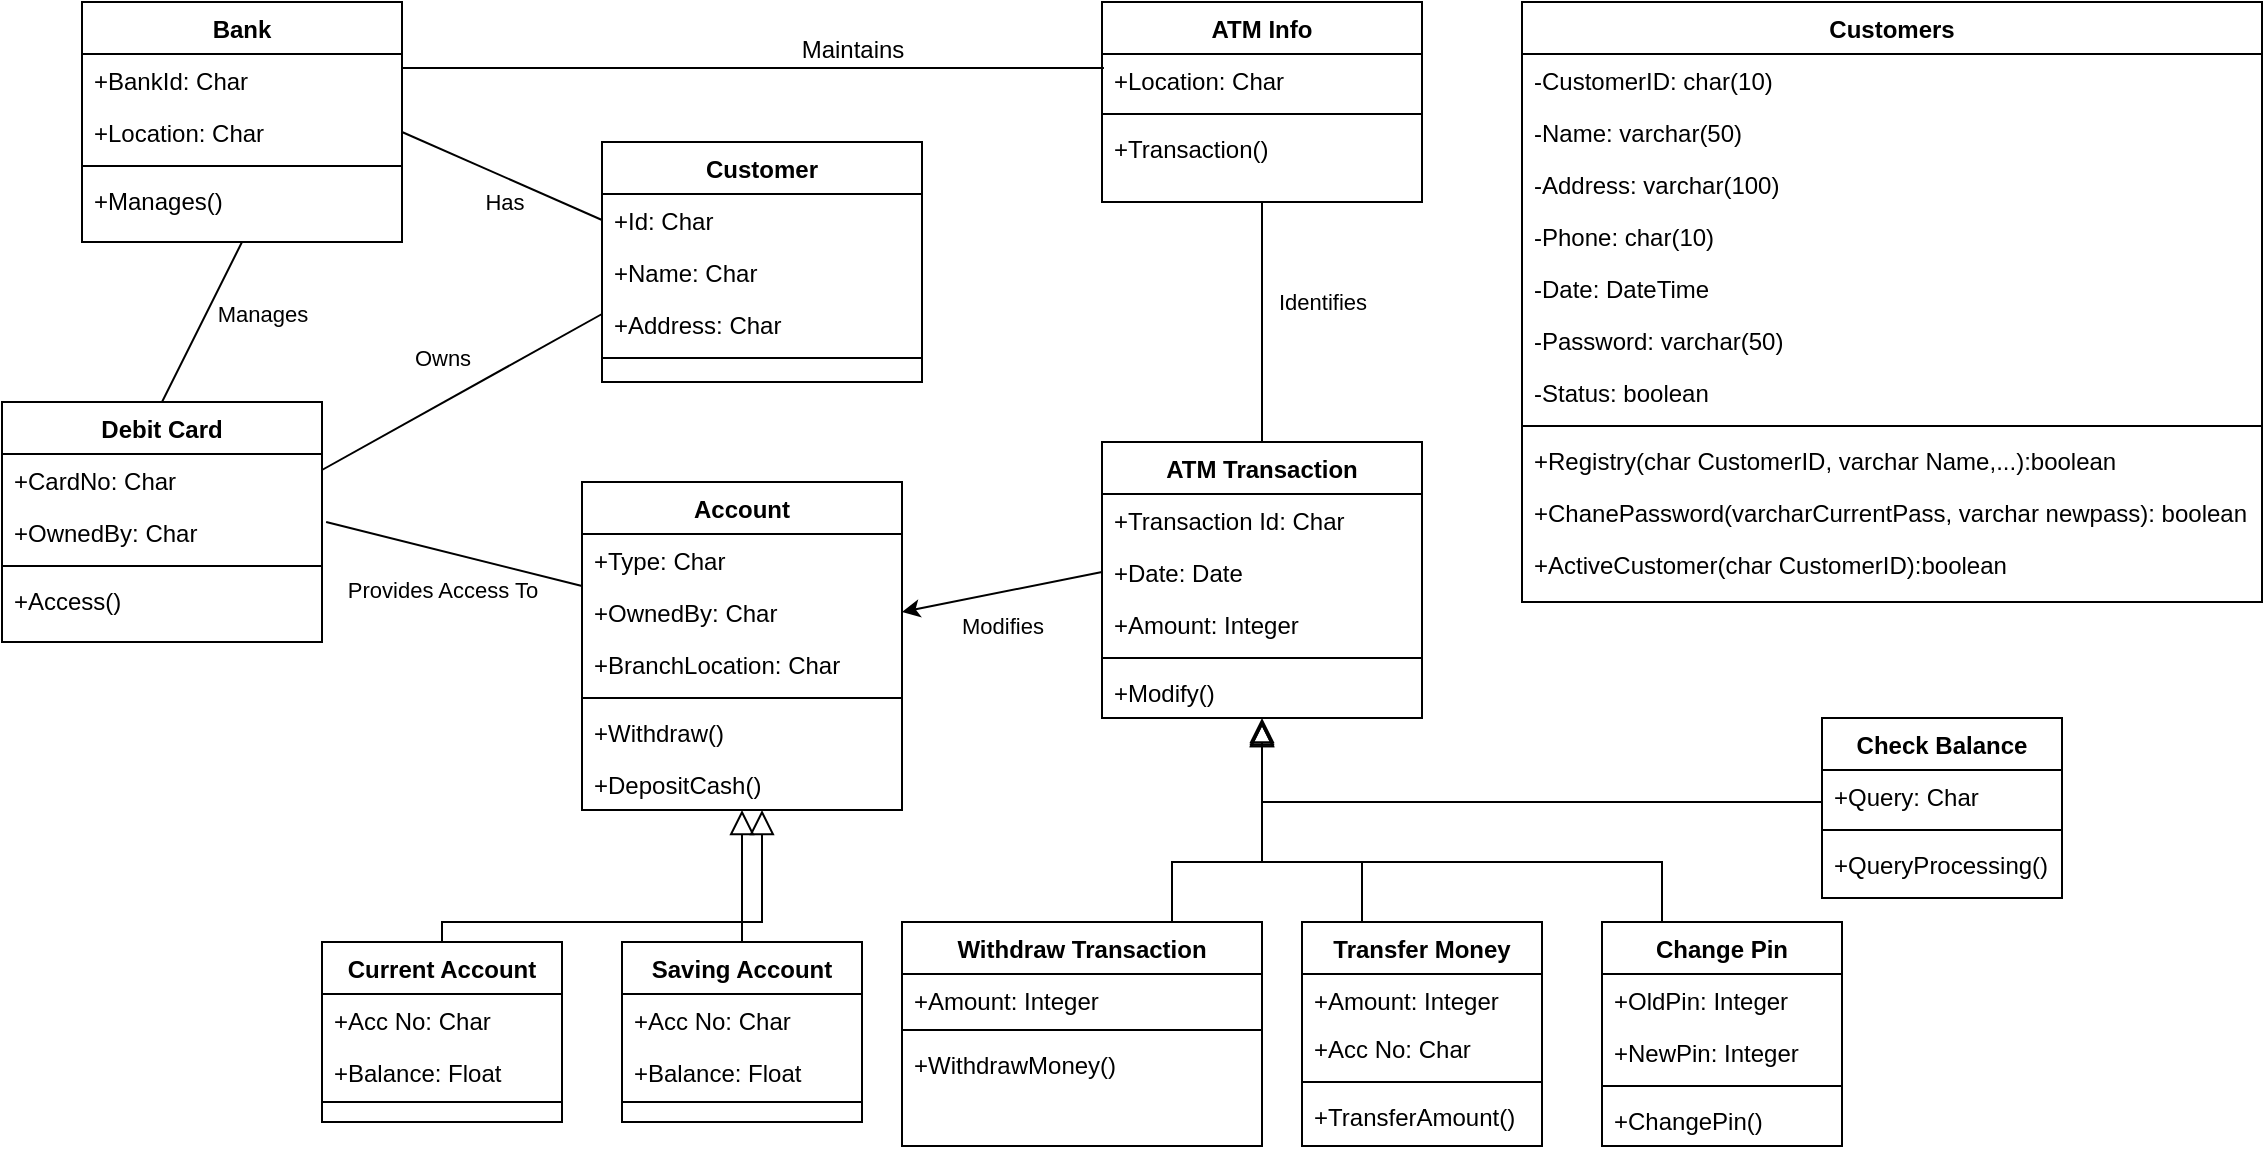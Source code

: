 <mxfile version="14.6.12" type="google"><diagram id="C5RBs43oDa-KdzZeNtuy" name="Page-1"><mxGraphModel dx="1808" dy="1562" grid="1" gridSize="10" guides="1" tooltips="1" connect="1" arrows="1" fold="1" page="1" pageScale="1" pageWidth="827" pageHeight="1169" math="0" shadow="0"><root><mxCell id="WIyWlLk6GJQsqaUBKTNV-0"/><mxCell id="WIyWlLk6GJQsqaUBKTNV-1" parent="WIyWlLk6GJQsqaUBKTNV-0"/><mxCell id="zkfFHV4jXpPFQw0GAbJ--0" value="Bank" style="swimlane;fontStyle=1;align=center;verticalAlign=top;childLayout=stackLayout;horizontal=1;startSize=26;horizontalStack=0;resizeParent=1;resizeLast=0;collapsible=1;marginBottom=0;rounded=0;shadow=0;strokeWidth=1;" parent="WIyWlLk6GJQsqaUBKTNV-1" vertex="1"><mxGeometry x="-190" y="-30" width="160" height="120" as="geometry"><mxRectangle x="230" y="140" width="160" height="26" as="alternateBounds"/></mxGeometry></mxCell><mxCell id="zkfFHV4jXpPFQw0GAbJ--1" value="+BankId: Char " style="text;align=left;verticalAlign=top;spacingLeft=4;spacingRight=4;overflow=hidden;rotatable=0;points=[[0,0.5],[1,0.5]];portConstraint=eastwest;" parent="zkfFHV4jXpPFQw0GAbJ--0" vertex="1"><mxGeometry y="26" width="160" height="26" as="geometry"/></mxCell><mxCell id="zkfFHV4jXpPFQw0GAbJ--2" value="+Location: Char" style="text;align=left;verticalAlign=top;spacingLeft=4;spacingRight=4;overflow=hidden;rotatable=0;points=[[0,0.5],[1,0.5]];portConstraint=eastwest;rounded=0;shadow=0;html=0;" parent="zkfFHV4jXpPFQw0GAbJ--0" vertex="1"><mxGeometry y="52" width="160" height="26" as="geometry"/></mxCell><mxCell id="zkfFHV4jXpPFQw0GAbJ--4" value="" style="line;html=1;strokeWidth=1;align=left;verticalAlign=middle;spacingTop=-1;spacingLeft=3;spacingRight=3;rotatable=0;labelPosition=right;points=[];portConstraint=eastwest;" parent="zkfFHV4jXpPFQw0GAbJ--0" vertex="1"><mxGeometry y="78" width="160" height="8" as="geometry"/></mxCell><mxCell id="zkfFHV4jXpPFQw0GAbJ--5" value="+Manages()" style="text;align=left;verticalAlign=top;spacingLeft=4;spacingRight=4;overflow=hidden;rotatable=0;points=[[0,0.5],[1,0.5]];portConstraint=eastwest;" parent="zkfFHV4jXpPFQw0GAbJ--0" vertex="1"><mxGeometry y="86" width="160" height="26" as="geometry"/></mxCell><mxCell id="zkfFHV4jXpPFQw0GAbJ--13" value="Check Balance" style="swimlane;fontStyle=1;align=center;verticalAlign=top;childLayout=stackLayout;horizontal=1;startSize=26;horizontalStack=0;resizeParent=1;resizeLast=0;collapsible=1;marginBottom=0;rounded=0;shadow=0;strokeWidth=1;" parent="WIyWlLk6GJQsqaUBKTNV-1" vertex="1"><mxGeometry x="680" y="328" width="120" height="90" as="geometry"><mxRectangle x="340" y="380" width="170" height="26" as="alternateBounds"/></mxGeometry></mxCell><mxCell id="zkfFHV4jXpPFQw0GAbJ--14" value="+Query: Char" style="text;align=left;verticalAlign=top;spacingLeft=4;spacingRight=4;overflow=hidden;rotatable=0;points=[[0,0.5],[1,0.5]];portConstraint=eastwest;" parent="zkfFHV4jXpPFQw0GAbJ--13" vertex="1"><mxGeometry y="26" width="120" height="26" as="geometry"/></mxCell><mxCell id="zkfFHV4jXpPFQw0GAbJ--15" value="" style="line;html=1;strokeWidth=1;align=left;verticalAlign=middle;spacingTop=-1;spacingLeft=3;spacingRight=3;rotatable=0;labelPosition=right;points=[];portConstraint=eastwest;" parent="zkfFHV4jXpPFQw0GAbJ--13" vertex="1"><mxGeometry y="52" width="120" height="8" as="geometry"/></mxCell><mxCell id="LWfisteo4bbo7vBs2cuf-23" value="+QueryProcessing()" style="text;align=left;verticalAlign=top;spacingLeft=4;spacingRight=4;overflow=hidden;rotatable=0;points=[[0,0.5],[1,0.5]];portConstraint=eastwest;" vertex="1" parent="zkfFHV4jXpPFQw0GAbJ--13"><mxGeometry y="60" width="120" height="26" as="geometry"/></mxCell><mxCell id="zkfFHV4jXpPFQw0GAbJ--16" value="" style="endArrow=block;endSize=10;endFill=0;shadow=0;strokeWidth=1;rounded=0;edgeStyle=elbowEdgeStyle;elbow=vertical;exitX=0;exitY=0.5;exitDx=0;exitDy=0;" parent="WIyWlLk6GJQsqaUBKTNV-1" source="zkfFHV4jXpPFQw0GAbJ--14" edge="1"><mxGeometry width="160" relative="1" as="geometry"><mxPoint x="671" y="400" as="sourcePoint"/><mxPoint x="400" y="330" as="targetPoint"/><Array as="points"><mxPoint x="630" y="370"/><mxPoint x="650" y="400"/><mxPoint x="620" y="430"/><mxPoint x="540" y="345"/><mxPoint x="490" y="390"/><mxPoint x="500" y="410"/><mxPoint x="437" y="420"/><mxPoint x="410" y="410"/></Array></mxGeometry></mxCell><mxCell id="zkfFHV4jXpPFQw0GAbJ--17" value="Customers" style="swimlane;fontStyle=1;align=center;verticalAlign=top;childLayout=stackLayout;horizontal=1;startSize=26;horizontalStack=0;resizeParent=1;resizeLast=0;collapsible=1;marginBottom=0;rounded=0;shadow=0;strokeWidth=1;" parent="WIyWlLk6GJQsqaUBKTNV-1" vertex="1"><mxGeometry x="530" y="-30" width="370" height="300" as="geometry"><mxRectangle x="550" y="140" width="160" height="26" as="alternateBounds"/></mxGeometry></mxCell><mxCell id="zkfFHV4jXpPFQw0GAbJ--18" value="-CustomerID: char(10)" style="text;align=left;verticalAlign=top;spacingLeft=4;spacingRight=4;overflow=hidden;rotatable=0;points=[[0,0.5],[1,0.5]];portConstraint=eastwest;" parent="zkfFHV4jXpPFQw0GAbJ--17" vertex="1"><mxGeometry y="26" width="370" height="26" as="geometry"/></mxCell><mxCell id="zkfFHV4jXpPFQw0GAbJ--19" value="-Name: varchar(50)" style="text;align=left;verticalAlign=top;spacingLeft=4;spacingRight=4;overflow=hidden;rotatable=0;points=[[0,0.5],[1,0.5]];portConstraint=eastwest;rounded=0;shadow=0;html=0;" parent="zkfFHV4jXpPFQw0GAbJ--17" vertex="1"><mxGeometry y="52" width="370" height="26" as="geometry"/></mxCell><mxCell id="zkfFHV4jXpPFQw0GAbJ--20" value="-Address: varchar(100)" style="text;align=left;verticalAlign=top;spacingLeft=4;spacingRight=4;overflow=hidden;rotatable=0;points=[[0,0.5],[1,0.5]];portConstraint=eastwest;rounded=0;shadow=0;html=0;" parent="zkfFHV4jXpPFQw0GAbJ--17" vertex="1"><mxGeometry y="78" width="370" height="26" as="geometry"/></mxCell><mxCell id="zkfFHV4jXpPFQw0GAbJ--21" value="-Phone: char(10)" style="text;align=left;verticalAlign=top;spacingLeft=4;spacingRight=4;overflow=hidden;rotatable=0;points=[[0,0.5],[1,0.5]];portConstraint=eastwest;rounded=0;shadow=0;html=0;" parent="zkfFHV4jXpPFQw0GAbJ--17" vertex="1"><mxGeometry y="104" width="370" height="26" as="geometry"/></mxCell><mxCell id="zkfFHV4jXpPFQw0GAbJ--22" value="-Date: DateTime" style="text;align=left;verticalAlign=top;spacingLeft=4;spacingRight=4;overflow=hidden;rotatable=0;points=[[0,0.5],[1,0.5]];portConstraint=eastwest;rounded=0;shadow=0;html=0;" parent="zkfFHV4jXpPFQw0GAbJ--17" vertex="1"><mxGeometry y="130" width="370" height="26" as="geometry"/></mxCell><mxCell id="LWfisteo4bbo7vBs2cuf-9" value="-Password: varchar(50)" style="text;align=left;verticalAlign=top;spacingLeft=4;spacingRight=4;overflow=hidden;rotatable=0;points=[[0,0.5],[1,0.5]];portConstraint=eastwest;rounded=0;shadow=0;html=0;" vertex="1" parent="zkfFHV4jXpPFQw0GAbJ--17"><mxGeometry y="156" width="370" height="26" as="geometry"/></mxCell><mxCell id="LWfisteo4bbo7vBs2cuf-10" value="-Status: boolean" style="text;align=left;verticalAlign=top;spacingLeft=4;spacingRight=4;overflow=hidden;rotatable=0;points=[[0,0.5],[1,0.5]];portConstraint=eastwest;rounded=0;shadow=0;html=0;" vertex="1" parent="zkfFHV4jXpPFQw0GAbJ--17"><mxGeometry y="182" width="370" height="26" as="geometry"/></mxCell><mxCell id="zkfFHV4jXpPFQw0GAbJ--23" value="" style="line;html=1;strokeWidth=1;align=left;verticalAlign=middle;spacingTop=-1;spacingLeft=3;spacingRight=3;rotatable=0;labelPosition=right;points=[];portConstraint=eastwest;" parent="zkfFHV4jXpPFQw0GAbJ--17" vertex="1"><mxGeometry y="208" width="370" height="8" as="geometry"/></mxCell><mxCell id="zkfFHV4jXpPFQw0GAbJ--24" value="+Registry(char CustomerID, varchar Name,...):boolean" style="text;align=left;verticalAlign=top;spacingLeft=4;spacingRight=4;overflow=hidden;rotatable=0;points=[[0,0.5],[1,0.5]];portConstraint=eastwest;" parent="zkfFHV4jXpPFQw0GAbJ--17" vertex="1"><mxGeometry y="216" width="370" height="26" as="geometry"/></mxCell><mxCell id="zkfFHV4jXpPFQw0GAbJ--25" value="+ChanePassword(varcharCurrentPass, varchar newpass): boolean" style="text;align=left;verticalAlign=top;spacingLeft=4;spacingRight=4;overflow=hidden;rotatable=0;points=[[0,0.5],[1,0.5]];portConstraint=eastwest;" parent="zkfFHV4jXpPFQw0GAbJ--17" vertex="1"><mxGeometry y="242" width="370" height="26" as="geometry"/></mxCell><mxCell id="LWfisteo4bbo7vBs2cuf-11" value="+ActiveCustomer(char CustomerID):boolean" style="text;align=left;verticalAlign=top;spacingLeft=4;spacingRight=4;overflow=hidden;rotatable=0;points=[[0,0.5],[1,0.5]];portConstraint=eastwest;" vertex="1" parent="zkfFHV4jXpPFQw0GAbJ--17"><mxGeometry y="268" width="370" height="26" as="geometry"/></mxCell><mxCell id="zkfFHV4jXpPFQw0GAbJ--26" value="" style="endArrow=none;shadow=0;strokeWidth=1;rounded=0;endFill=0;edgeStyle=elbowEdgeStyle;elbow=vertical;entryX=0.006;entryY=0.269;entryDx=0;entryDy=0;entryPerimeter=0;" parent="WIyWlLk6GJQsqaUBKTNV-1" source="zkfFHV4jXpPFQw0GAbJ--0" target="LWfisteo4bbo7vBs2cuf-6" edge="1"><mxGeometry x="0.5" y="41" relative="1" as="geometry"><mxPoint x="380" y="192" as="sourcePoint"/><mxPoint x="270" y="180" as="targetPoint"/><mxPoint x="-40" y="32" as="offset"/></mxGeometry></mxCell><mxCell id="zkfFHV4jXpPFQw0GAbJ--29" value="Maintains" style="text;html=1;resizable=0;points=[];;align=center;verticalAlign=middle;labelBackgroundColor=none;rounded=0;shadow=0;strokeWidth=1;fontSize=12;" parent="zkfFHV4jXpPFQw0GAbJ--26" vertex="1" connectable="0"><mxGeometry x="0.5" y="49" relative="1" as="geometry"><mxPoint x="-38" y="40" as="offset"/></mxGeometry></mxCell><mxCell id="LWfisteo4bbo7vBs2cuf-4" value="ATM Info" style="swimlane;fontStyle=1;align=center;verticalAlign=top;childLayout=stackLayout;horizontal=1;startSize=26;horizontalStack=0;resizeParent=1;resizeLast=0;collapsible=1;marginBottom=0;rounded=0;shadow=0;strokeWidth=1;" vertex="1" parent="WIyWlLk6GJQsqaUBKTNV-1"><mxGeometry x="320" y="-30" width="160" height="100" as="geometry"><mxRectangle x="230" y="140" width="160" height="26" as="alternateBounds"/></mxGeometry></mxCell><mxCell id="LWfisteo4bbo7vBs2cuf-6" value="+Location: Char" style="text;align=left;verticalAlign=top;spacingLeft=4;spacingRight=4;overflow=hidden;rotatable=0;points=[[0,0.5],[1,0.5]];portConstraint=eastwest;rounded=0;shadow=0;html=0;" vertex="1" parent="LWfisteo4bbo7vBs2cuf-4"><mxGeometry y="26" width="160" height="26" as="geometry"/></mxCell><mxCell id="LWfisteo4bbo7vBs2cuf-7" value="" style="line;html=1;strokeWidth=1;align=left;verticalAlign=middle;spacingTop=-1;spacingLeft=3;spacingRight=3;rotatable=0;labelPosition=right;points=[];portConstraint=eastwest;" vertex="1" parent="LWfisteo4bbo7vBs2cuf-4"><mxGeometry y="52" width="160" height="8" as="geometry"/></mxCell><mxCell id="LWfisteo4bbo7vBs2cuf-8" value="+Transaction()" style="text;align=left;verticalAlign=top;spacingLeft=4;spacingRight=4;overflow=hidden;rotatable=0;points=[[0,0.5],[1,0.5]];portConstraint=eastwest;" vertex="1" parent="LWfisteo4bbo7vBs2cuf-4"><mxGeometry y="60" width="160" height="26" as="geometry"/></mxCell><mxCell id="LWfisteo4bbo7vBs2cuf-12" value="ATM Transaction" style="swimlane;fontStyle=1;align=center;verticalAlign=top;childLayout=stackLayout;horizontal=1;startSize=26;horizontalStack=0;resizeParent=1;resizeLast=0;collapsible=1;marginBottom=0;rounded=0;shadow=0;strokeWidth=1;" vertex="1" parent="WIyWlLk6GJQsqaUBKTNV-1"><mxGeometry x="320" y="190" width="160" height="138" as="geometry"><mxRectangle x="230" y="140" width="160" height="26" as="alternateBounds"/></mxGeometry></mxCell><mxCell id="LWfisteo4bbo7vBs2cuf-13" value="+Transaction Id: Char" style="text;align=left;verticalAlign=top;spacingLeft=4;spacingRight=4;overflow=hidden;rotatable=0;points=[[0,0.5],[1,0.5]];portConstraint=eastwest;rounded=0;shadow=0;html=0;" vertex="1" parent="LWfisteo4bbo7vBs2cuf-12"><mxGeometry y="26" width="160" height="26" as="geometry"/></mxCell><mxCell id="LWfisteo4bbo7vBs2cuf-19" value="+Date: Date" style="text;align=left;verticalAlign=top;spacingLeft=4;spacingRight=4;overflow=hidden;rotatable=0;points=[[0,0.5],[1,0.5]];portConstraint=eastwest;rounded=0;shadow=0;html=0;" vertex="1" parent="LWfisteo4bbo7vBs2cuf-12"><mxGeometry y="52" width="160" height="26" as="geometry"/></mxCell><mxCell id="LWfisteo4bbo7vBs2cuf-20" value="+Amount: Integer" style="text;align=left;verticalAlign=top;spacingLeft=4;spacingRight=4;overflow=hidden;rotatable=0;points=[[0,0.5],[1,0.5]];portConstraint=eastwest;rounded=0;shadow=0;html=0;" vertex="1" parent="LWfisteo4bbo7vBs2cuf-12"><mxGeometry y="78" width="160" height="26" as="geometry"/></mxCell><mxCell id="LWfisteo4bbo7vBs2cuf-14" value="" style="line;html=1;strokeWidth=1;align=left;verticalAlign=middle;spacingTop=-1;spacingLeft=3;spacingRight=3;rotatable=0;labelPosition=right;points=[];portConstraint=eastwest;" vertex="1" parent="LWfisteo4bbo7vBs2cuf-12"><mxGeometry y="104" width="160" height="8" as="geometry"/></mxCell><mxCell id="LWfisteo4bbo7vBs2cuf-15" value="+Modify()" style="text;align=left;verticalAlign=top;spacingLeft=4;spacingRight=4;overflow=hidden;rotatable=0;points=[[0,0.5],[1,0.5]];portConstraint=eastwest;" vertex="1" parent="LWfisteo4bbo7vBs2cuf-12"><mxGeometry y="112" width="160" height="26" as="geometry"/></mxCell><mxCell id="LWfisteo4bbo7vBs2cuf-16" value="" style="endArrow=none;shadow=0;strokeWidth=1;rounded=0;endFill=0;edgeStyle=elbowEdgeStyle;elbow=vertical;entryX=0.5;entryY=0;entryDx=0;entryDy=0;exitX=0.5;exitY=1;exitDx=0;exitDy=0;" edge="1" parent="WIyWlLk6GJQsqaUBKTNV-1" source="LWfisteo4bbo7vBs2cuf-4" target="LWfisteo4bbo7vBs2cuf-12"><mxGeometry x="0.5" y="41" relative="1" as="geometry"><mxPoint x="230" y="90.01" as="sourcePoint"/><mxPoint x="350.96" y="90.004" as="targetPoint"/><mxPoint x="-40" y="32" as="offset"/></mxGeometry></mxCell><mxCell id="LWfisteo4bbo7vBs2cuf-18" value="Identifies" style="edgeLabel;html=1;align=center;verticalAlign=middle;resizable=0;points=[];" vertex="1" connectable="0" parent="LWfisteo4bbo7vBs2cuf-16"><mxGeometry x="-0.233" y="3" relative="1" as="geometry"><mxPoint x="27" y="4" as="offset"/></mxGeometry></mxCell><mxCell id="LWfisteo4bbo7vBs2cuf-24" value="Change Pin" style="swimlane;fontStyle=1;align=center;verticalAlign=top;childLayout=stackLayout;horizontal=1;startSize=26;horizontalStack=0;resizeParent=1;resizeLast=0;collapsible=1;marginBottom=0;rounded=0;shadow=0;strokeWidth=1;" vertex="1" parent="WIyWlLk6GJQsqaUBKTNV-1"><mxGeometry x="570" y="430" width="120" height="112" as="geometry"><mxRectangle x="340" y="380" width="170" height="26" as="alternateBounds"/></mxGeometry></mxCell><mxCell id="LWfisteo4bbo7vBs2cuf-25" value="+OldPin: Integer" style="text;align=left;verticalAlign=top;spacingLeft=4;spacingRight=4;overflow=hidden;rotatable=0;points=[[0,0.5],[1,0.5]];portConstraint=eastwest;" vertex="1" parent="LWfisteo4bbo7vBs2cuf-24"><mxGeometry y="26" width="120" height="26" as="geometry"/></mxCell><mxCell id="LWfisteo4bbo7vBs2cuf-28" value="+NewPin: Integer" style="text;align=left;verticalAlign=top;spacingLeft=4;spacingRight=4;overflow=hidden;rotatable=0;points=[[0,0.5],[1,0.5]];portConstraint=eastwest;" vertex="1" parent="LWfisteo4bbo7vBs2cuf-24"><mxGeometry y="52" width="120" height="26" as="geometry"/></mxCell><mxCell id="LWfisteo4bbo7vBs2cuf-26" value="" style="line;html=1;strokeWidth=1;align=left;verticalAlign=middle;spacingTop=-1;spacingLeft=3;spacingRight=3;rotatable=0;labelPosition=right;points=[];portConstraint=eastwest;" vertex="1" parent="LWfisteo4bbo7vBs2cuf-24"><mxGeometry y="78" width="120" height="8" as="geometry"/></mxCell><mxCell id="LWfisteo4bbo7vBs2cuf-27" value="+ChangePin()" style="text;align=left;verticalAlign=top;spacingLeft=4;spacingRight=4;overflow=hidden;rotatable=0;points=[[0,0.5],[1,0.5]];portConstraint=eastwest;" vertex="1" parent="LWfisteo4bbo7vBs2cuf-24"><mxGeometry y="86" width="120" height="26" as="geometry"/></mxCell><mxCell id="LWfisteo4bbo7vBs2cuf-29" value="" style="endArrow=block;endSize=10;endFill=0;shadow=0;strokeWidth=1;rounded=0;edgeStyle=elbowEdgeStyle;elbow=vertical;exitX=0.25;exitY=0;exitDx=0;exitDy=0;" edge="1" parent="WIyWlLk6GJQsqaUBKTNV-1" source="LWfisteo4bbo7vBs2cuf-24" target="LWfisteo4bbo7vBs2cuf-15"><mxGeometry width="160" relative="1" as="geometry"><mxPoint x="720" y="390" as="sourcePoint"/><mxPoint x="402" y="332" as="targetPoint"/><Array as="points"><mxPoint x="550" y="400"/><mxPoint x="530" y="350"/><mxPoint x="560" y="390"/><mxPoint x="510" y="360"/><mxPoint x="510" y="378"/><mxPoint x="510" y="360"/><mxPoint x="550" y="325"/><mxPoint x="500" y="370"/><mxPoint x="510" y="390"/><mxPoint x="447" y="400"/><mxPoint x="420" y="390"/></Array></mxGeometry></mxCell><mxCell id="LWfisteo4bbo7vBs2cuf-30" value="Transfer Money" style="swimlane;fontStyle=1;align=center;verticalAlign=top;childLayout=stackLayout;horizontal=1;startSize=26;horizontalStack=0;resizeParent=1;resizeLast=0;collapsible=1;marginBottom=0;rounded=0;shadow=0;strokeWidth=1;" vertex="1" parent="WIyWlLk6GJQsqaUBKTNV-1"><mxGeometry x="420" y="430" width="120" height="112" as="geometry"><mxRectangle x="340" y="380" width="170" height="26" as="alternateBounds"/></mxGeometry></mxCell><mxCell id="LWfisteo4bbo7vBs2cuf-31" value="+Amount: Integer" style="text;align=left;verticalAlign=top;spacingLeft=4;spacingRight=4;overflow=hidden;rotatable=0;points=[[0,0.5],[1,0.5]];portConstraint=eastwest;" vertex="1" parent="LWfisteo4bbo7vBs2cuf-30"><mxGeometry y="26" width="120" height="24" as="geometry"/></mxCell><mxCell id="LWfisteo4bbo7vBs2cuf-32" value="+Acc No: Char" style="text;align=left;verticalAlign=top;spacingLeft=4;spacingRight=4;overflow=hidden;rotatable=0;points=[[0,0.5],[1,0.5]];portConstraint=eastwest;" vertex="1" parent="LWfisteo4bbo7vBs2cuf-30"><mxGeometry y="50" width="120" height="26" as="geometry"/></mxCell><mxCell id="LWfisteo4bbo7vBs2cuf-33" value="" style="line;html=1;strokeWidth=1;align=left;verticalAlign=middle;spacingTop=-1;spacingLeft=3;spacingRight=3;rotatable=0;labelPosition=right;points=[];portConstraint=eastwest;" vertex="1" parent="LWfisteo4bbo7vBs2cuf-30"><mxGeometry y="76" width="120" height="8" as="geometry"/></mxCell><mxCell id="LWfisteo4bbo7vBs2cuf-34" value="+TransferAmount()" style="text;align=left;verticalAlign=top;spacingLeft=4;spacingRight=4;overflow=hidden;rotatable=0;points=[[0,0.5],[1,0.5]];portConstraint=eastwest;" vertex="1" parent="LWfisteo4bbo7vBs2cuf-30"><mxGeometry y="84" width="120" height="26" as="geometry"/></mxCell><mxCell id="LWfisteo4bbo7vBs2cuf-35" value="" style="endArrow=block;endSize=10;endFill=0;shadow=0;strokeWidth=1;rounded=0;edgeStyle=elbowEdgeStyle;elbow=vertical;exitX=0.25;exitY=0;exitDx=0;exitDy=0;" edge="1" parent="WIyWlLk6GJQsqaUBKTNV-1" source="LWfisteo4bbo7vBs2cuf-30"><mxGeometry width="160" relative="1" as="geometry"><mxPoint x="416" y="378" as="sourcePoint"/><mxPoint x="400" y="329" as="targetPoint"/><Array as="points"><mxPoint x="400" y="400"/><mxPoint x="456" y="358"/><mxPoint x="496" y="323"/><mxPoint x="446" y="368"/><mxPoint x="456" y="388"/><mxPoint x="393" y="398"/><mxPoint x="366" y="388"/></Array></mxGeometry></mxCell><mxCell id="LWfisteo4bbo7vBs2cuf-36" value="Withdraw Transaction" style="swimlane;fontStyle=1;align=center;verticalAlign=top;childLayout=stackLayout;horizontal=1;startSize=26;horizontalStack=0;resizeParent=1;resizeLast=0;collapsible=1;marginBottom=0;rounded=0;shadow=0;strokeWidth=1;" vertex="1" parent="WIyWlLk6GJQsqaUBKTNV-1"><mxGeometry x="220" y="430" width="180" height="112" as="geometry"><mxRectangle x="340" y="380" width="170" height="26" as="alternateBounds"/></mxGeometry></mxCell><mxCell id="LWfisteo4bbo7vBs2cuf-37" value="+Amount: Integer" style="text;align=left;verticalAlign=top;spacingLeft=4;spacingRight=4;overflow=hidden;rotatable=0;points=[[0,0.5],[1,0.5]];portConstraint=eastwest;" vertex="1" parent="LWfisteo4bbo7vBs2cuf-36"><mxGeometry y="26" width="180" height="24" as="geometry"/></mxCell><mxCell id="LWfisteo4bbo7vBs2cuf-39" value="" style="line;html=1;strokeWidth=1;align=left;verticalAlign=middle;spacingTop=-1;spacingLeft=3;spacingRight=3;rotatable=0;labelPosition=right;points=[];portConstraint=eastwest;" vertex="1" parent="LWfisteo4bbo7vBs2cuf-36"><mxGeometry y="50" width="180" height="8" as="geometry"/></mxCell><mxCell id="LWfisteo4bbo7vBs2cuf-40" value="+WithdrawMoney()" style="text;align=left;verticalAlign=top;spacingLeft=4;spacingRight=4;overflow=hidden;rotatable=0;points=[[0,0.5],[1,0.5]];portConstraint=eastwest;" vertex="1" parent="LWfisteo4bbo7vBs2cuf-36"><mxGeometry y="58" width="180" height="26" as="geometry"/></mxCell><mxCell id="LWfisteo4bbo7vBs2cuf-41" value="" style="endArrow=block;endSize=10;endFill=0;shadow=0;strokeWidth=1;rounded=0;edgeStyle=elbowEdgeStyle;elbow=vertical;exitX=0.75;exitY=0;exitDx=0;exitDy=0;" edge="1" parent="WIyWlLk6GJQsqaUBKTNV-1" source="LWfisteo4bbo7vBs2cuf-36"><mxGeometry width="160" relative="1" as="geometry"><mxPoint x="370" y="520" as="sourcePoint"/><mxPoint x="400" y="330" as="targetPoint"/><Array as="points"><mxPoint x="360" y="400"/><mxPoint x="335" y="360"/><mxPoint x="340" y="370"/><mxPoint x="280" y="320"/><mxPoint x="280" y="380"/><mxPoint x="370" y="480"/></Array></mxGeometry></mxCell><mxCell id="zkfFHV4jXpPFQw0GAbJ--6" value="Account" style="swimlane;fontStyle=1;align=center;verticalAlign=top;childLayout=stackLayout;horizontal=1;startSize=26;horizontalStack=0;resizeParent=1;resizeLast=0;collapsible=1;marginBottom=0;rounded=0;shadow=0;strokeWidth=1;" parent="WIyWlLk6GJQsqaUBKTNV-1" vertex="1"><mxGeometry x="60" y="210" width="160" height="164" as="geometry"><mxRectangle x="130" y="380" width="160" height="26" as="alternateBounds"/></mxGeometry></mxCell><mxCell id="zkfFHV4jXpPFQw0GAbJ--7" value="+Type: Char" style="text;align=left;verticalAlign=top;spacingLeft=4;spacingRight=4;overflow=hidden;rotatable=0;points=[[0,0.5],[1,0.5]];portConstraint=eastwest;" parent="zkfFHV4jXpPFQw0GAbJ--6" vertex="1"><mxGeometry y="26" width="160" height="26" as="geometry"/></mxCell><mxCell id="zkfFHV4jXpPFQw0GAbJ--8" value="+OwnedBy: Char" style="text;align=left;verticalAlign=top;spacingLeft=4;spacingRight=4;overflow=hidden;rotatable=0;points=[[0,0.5],[1,0.5]];portConstraint=eastwest;rounded=0;shadow=0;html=0;" parent="zkfFHV4jXpPFQw0GAbJ--6" vertex="1"><mxGeometry y="52" width="160" height="26" as="geometry"/></mxCell><mxCell id="LWfisteo4bbo7vBs2cuf-42" value="+BranchLocation: Char" style="text;align=left;verticalAlign=top;spacingLeft=4;spacingRight=4;overflow=hidden;rotatable=0;points=[[0,0.5],[1,0.5]];portConstraint=eastwest;rounded=0;shadow=0;html=0;" vertex="1" parent="zkfFHV4jXpPFQw0GAbJ--6"><mxGeometry y="78" width="160" height="26" as="geometry"/></mxCell><mxCell id="zkfFHV4jXpPFQw0GAbJ--9" value="" style="line;html=1;strokeWidth=1;align=left;verticalAlign=middle;spacingTop=-1;spacingLeft=3;spacingRight=3;rotatable=0;labelPosition=right;points=[];portConstraint=eastwest;" parent="zkfFHV4jXpPFQw0GAbJ--6" vertex="1"><mxGeometry y="104" width="160" height="8" as="geometry"/></mxCell><mxCell id="zkfFHV4jXpPFQw0GAbJ--10" value="+Withdraw()" style="text;align=left;verticalAlign=top;spacingLeft=4;spacingRight=4;overflow=hidden;rotatable=0;points=[[0,0.5],[1,0.5]];portConstraint=eastwest;fontStyle=0" parent="zkfFHV4jXpPFQw0GAbJ--6" vertex="1"><mxGeometry y="112" width="160" height="26" as="geometry"/></mxCell><mxCell id="zkfFHV4jXpPFQw0GAbJ--11" value="+DepositCash()" style="text;align=left;verticalAlign=top;spacingLeft=4;spacingRight=4;overflow=hidden;rotatable=0;points=[[0,0.5],[1,0.5]];portConstraint=eastwest;" parent="zkfFHV4jXpPFQw0GAbJ--6" vertex="1"><mxGeometry y="138" width="160" height="26" as="geometry"/></mxCell><mxCell id="LWfisteo4bbo7vBs2cuf-45" value="Saving Account" style="swimlane;fontStyle=1;align=center;verticalAlign=top;childLayout=stackLayout;horizontal=1;startSize=26;horizontalStack=0;resizeParent=1;resizeLast=0;collapsible=1;marginBottom=0;rounded=0;shadow=0;strokeWidth=1;" vertex="1" parent="WIyWlLk6GJQsqaUBKTNV-1"><mxGeometry x="80" y="440" width="120" height="90" as="geometry"><mxRectangle x="340" y="380" width="170" height="26" as="alternateBounds"/></mxGeometry></mxCell><mxCell id="LWfisteo4bbo7vBs2cuf-47" value="+Acc No: Char" style="text;align=left;verticalAlign=top;spacingLeft=4;spacingRight=4;overflow=hidden;rotatable=0;points=[[0,0.5],[1,0.5]];portConstraint=eastwest;" vertex="1" parent="LWfisteo4bbo7vBs2cuf-45"><mxGeometry y="26" width="120" height="26" as="geometry"/></mxCell><mxCell id="LWfisteo4bbo7vBs2cuf-46" value="+Balance: Float" style="text;align=left;verticalAlign=top;spacingLeft=4;spacingRight=4;overflow=hidden;rotatable=0;points=[[0,0.5],[1,0.5]];portConstraint=eastwest;" vertex="1" parent="LWfisteo4bbo7vBs2cuf-45"><mxGeometry y="52" width="120" height="24" as="geometry"/></mxCell><mxCell id="LWfisteo4bbo7vBs2cuf-48" value="" style="line;html=1;strokeWidth=1;align=left;verticalAlign=middle;spacingTop=-1;spacingLeft=3;spacingRight=3;rotatable=0;labelPosition=right;points=[];portConstraint=eastwest;" vertex="1" parent="LWfisteo4bbo7vBs2cuf-45"><mxGeometry y="76" width="120" height="8" as="geometry"/></mxCell><mxCell id="LWfisteo4bbo7vBs2cuf-50" value="Current Account" style="swimlane;fontStyle=1;align=center;verticalAlign=top;childLayout=stackLayout;horizontal=1;startSize=26;horizontalStack=0;resizeParent=1;resizeLast=0;collapsible=1;marginBottom=0;rounded=0;shadow=0;strokeWidth=1;" vertex="1" parent="WIyWlLk6GJQsqaUBKTNV-1"><mxGeometry x="-70" y="440" width="120" height="90" as="geometry"><mxRectangle x="340" y="380" width="170" height="26" as="alternateBounds"/></mxGeometry></mxCell><mxCell id="LWfisteo4bbo7vBs2cuf-52" value="+Acc No: Char" style="text;align=left;verticalAlign=top;spacingLeft=4;spacingRight=4;overflow=hidden;rotatable=0;points=[[0,0.5],[1,0.5]];portConstraint=eastwest;" vertex="1" parent="LWfisteo4bbo7vBs2cuf-50"><mxGeometry y="26" width="120" height="26" as="geometry"/></mxCell><mxCell id="LWfisteo4bbo7vBs2cuf-55" value="+Balance: Float" style="text;align=left;verticalAlign=top;spacingLeft=4;spacingRight=4;overflow=hidden;rotatable=0;points=[[0,0.5],[1,0.5]];portConstraint=eastwest;" vertex="1" parent="LWfisteo4bbo7vBs2cuf-50"><mxGeometry y="52" width="120" height="24" as="geometry"/></mxCell><mxCell id="LWfisteo4bbo7vBs2cuf-53" value="" style="line;html=1;strokeWidth=1;align=left;verticalAlign=middle;spacingTop=-1;spacingLeft=3;spacingRight=3;rotatable=0;labelPosition=right;points=[];portConstraint=eastwest;" vertex="1" parent="LWfisteo4bbo7vBs2cuf-50"><mxGeometry y="76" width="120" height="8" as="geometry"/></mxCell><mxCell id="LWfisteo4bbo7vBs2cuf-57" value="" style="endArrow=block;endSize=10;endFill=0;shadow=0;strokeWidth=1;rounded=0;edgeStyle=elbowEdgeStyle;elbow=vertical;exitX=0.5;exitY=0;exitDx=0;exitDy=0;" edge="1" parent="WIyWlLk6GJQsqaUBKTNV-1" source="LWfisteo4bbo7vBs2cuf-45" target="zkfFHV4jXpPFQw0GAbJ--11"><mxGeometry width="160" relative="1" as="geometry"><mxPoint x="200" y="481" as="sourcePoint"/><mxPoint x="150" y="380" as="targetPoint"/><Array as="points"><mxPoint x="140" y="420"/><mxPoint x="206" y="409"/><mxPoint x="246" y="374"/><mxPoint x="196" y="419"/><mxPoint x="206" y="439"/><mxPoint x="143" y="449"/><mxPoint x="116" y="439"/></Array></mxGeometry></mxCell><mxCell id="LWfisteo4bbo7vBs2cuf-58" value="" style="endArrow=block;endSize=10;endFill=0;shadow=0;strokeWidth=1;rounded=0;edgeStyle=elbowEdgeStyle;elbow=vertical;" edge="1" parent="WIyWlLk6GJQsqaUBKTNV-1" source="LWfisteo4bbo7vBs2cuf-50" target="zkfFHV4jXpPFQw0GAbJ--11"><mxGeometry width="160" relative="1" as="geometry"><mxPoint x="150" y="450" as="sourcePoint"/><mxPoint x="99" y="377" as="targetPoint"/><Array as="points"><mxPoint x="150" y="430"/><mxPoint x="216" y="419"/><mxPoint x="256" y="384"/><mxPoint x="206" y="429"/><mxPoint x="216" y="449"/><mxPoint x="153" y="459"/><mxPoint x="126" y="449"/></Array></mxGeometry></mxCell><mxCell id="LWfisteo4bbo7vBs2cuf-59" value="Debit Card" style="swimlane;fontStyle=1;align=center;verticalAlign=top;childLayout=stackLayout;horizontal=1;startSize=26;horizontalStack=0;resizeParent=1;resizeLast=0;collapsible=1;marginBottom=0;rounded=0;shadow=0;strokeWidth=1;" vertex="1" parent="WIyWlLk6GJQsqaUBKTNV-1"><mxGeometry x="-230" y="170" width="160" height="120" as="geometry"><mxRectangle x="230" y="140" width="160" height="26" as="alternateBounds"/></mxGeometry></mxCell><mxCell id="LWfisteo4bbo7vBs2cuf-60" value="+CardNo: Char " style="text;align=left;verticalAlign=top;spacingLeft=4;spacingRight=4;overflow=hidden;rotatable=0;points=[[0,0.5],[1,0.5]];portConstraint=eastwest;" vertex="1" parent="LWfisteo4bbo7vBs2cuf-59"><mxGeometry y="26" width="160" height="26" as="geometry"/></mxCell><mxCell id="LWfisteo4bbo7vBs2cuf-61" value="+OwnedBy: Char" style="text;align=left;verticalAlign=top;spacingLeft=4;spacingRight=4;overflow=hidden;rotatable=0;points=[[0,0.5],[1,0.5]];portConstraint=eastwest;rounded=0;shadow=0;html=0;" vertex="1" parent="LWfisteo4bbo7vBs2cuf-59"><mxGeometry y="52" width="160" height="26" as="geometry"/></mxCell><mxCell id="LWfisteo4bbo7vBs2cuf-62" value="" style="line;html=1;strokeWidth=1;align=left;verticalAlign=middle;spacingTop=-1;spacingLeft=3;spacingRight=3;rotatable=0;labelPosition=right;points=[];portConstraint=eastwest;" vertex="1" parent="LWfisteo4bbo7vBs2cuf-59"><mxGeometry y="78" width="160" height="8" as="geometry"/></mxCell><mxCell id="LWfisteo4bbo7vBs2cuf-63" value="+Access()" style="text;align=left;verticalAlign=top;spacingLeft=4;spacingRight=4;overflow=hidden;rotatable=0;points=[[0,0.5],[1,0.5]];portConstraint=eastwest;" vertex="1" parent="LWfisteo4bbo7vBs2cuf-59"><mxGeometry y="86" width="160" height="26" as="geometry"/></mxCell><mxCell id="LWfisteo4bbo7vBs2cuf-65" value="" style="endArrow=none;html=1;exitX=0.5;exitY=0;exitDx=0;exitDy=0;entryX=0.5;entryY=1;entryDx=0;entryDy=0;" edge="1" parent="WIyWlLk6GJQsqaUBKTNV-1" source="LWfisteo4bbo7vBs2cuf-59" target="zkfFHV4jXpPFQw0GAbJ--0"><mxGeometry width="50" height="50" relative="1" as="geometry"><mxPoint x="-120" y="110" as="sourcePoint"/><mxPoint x="-120" y="100" as="targetPoint"/></mxGeometry></mxCell><mxCell id="LWfisteo4bbo7vBs2cuf-66" value="Manages" style="edgeLabel;html=1;align=center;verticalAlign=middle;resizable=0;points=[];" vertex="1" connectable="0" parent="LWfisteo4bbo7vBs2cuf-65"><mxGeometry x="0.36" y="-1" relative="1" as="geometry"><mxPoint x="22" y="10" as="offset"/></mxGeometry></mxCell><mxCell id="LWfisteo4bbo7vBs2cuf-67" value="" style="endArrow=none;html=1;exitX=1.013;exitY=0.808;exitDx=0;exitDy=0;entryX=0;entryY=0.5;entryDx=0;entryDy=0;exitPerimeter=0;" edge="1" parent="WIyWlLk6GJQsqaUBKTNV-1"><mxGeometry width="50" height="50" relative="1" as="geometry"><mxPoint x="-67.92" y="230.008" as="sourcePoint"/><mxPoint x="60" y="262" as="targetPoint"/></mxGeometry></mxCell><mxCell id="LWfisteo4bbo7vBs2cuf-68" value="Provides Access To" style="edgeLabel;html=1;align=center;verticalAlign=middle;resizable=0;points=[];" vertex="1" connectable="0" parent="LWfisteo4bbo7vBs2cuf-67"><mxGeometry x="0.36" y="-1" relative="1" as="geometry"><mxPoint x="-29" y="11" as="offset"/></mxGeometry></mxCell><mxCell id="LWfisteo4bbo7vBs2cuf-69" value="Customer" style="swimlane;fontStyle=1;align=center;verticalAlign=top;childLayout=stackLayout;horizontal=1;startSize=26;horizontalStack=0;resizeParent=1;resizeLast=0;collapsible=1;marginBottom=0;rounded=0;shadow=0;strokeWidth=1;" vertex="1" parent="WIyWlLk6GJQsqaUBKTNV-1"><mxGeometry x="70" y="40" width="160" height="120" as="geometry"><mxRectangle x="230" y="140" width="160" height="26" as="alternateBounds"/></mxGeometry></mxCell><mxCell id="LWfisteo4bbo7vBs2cuf-70" value="+Id: Char " style="text;align=left;verticalAlign=top;spacingLeft=4;spacingRight=4;overflow=hidden;rotatable=0;points=[[0,0.5],[1,0.5]];portConstraint=eastwest;" vertex="1" parent="LWfisteo4bbo7vBs2cuf-69"><mxGeometry y="26" width="160" height="26" as="geometry"/></mxCell><mxCell id="LWfisteo4bbo7vBs2cuf-71" value="+Name: Char" style="text;align=left;verticalAlign=top;spacingLeft=4;spacingRight=4;overflow=hidden;rotatable=0;points=[[0,0.5],[1,0.5]];portConstraint=eastwest;rounded=0;shadow=0;html=0;" vertex="1" parent="LWfisteo4bbo7vBs2cuf-69"><mxGeometry y="52" width="160" height="26" as="geometry"/></mxCell><mxCell id="LWfisteo4bbo7vBs2cuf-74" value="+Address: Char" style="text;align=left;verticalAlign=top;spacingLeft=4;spacingRight=4;overflow=hidden;rotatable=0;points=[[0,0.5],[1,0.5]];portConstraint=eastwest;rounded=0;shadow=0;html=0;" vertex="1" parent="LWfisteo4bbo7vBs2cuf-69"><mxGeometry y="78" width="160" height="26" as="geometry"/></mxCell><mxCell id="LWfisteo4bbo7vBs2cuf-72" value="" style="line;html=1;strokeWidth=1;align=left;verticalAlign=middle;spacingTop=-1;spacingLeft=3;spacingRight=3;rotatable=0;labelPosition=right;points=[];portConstraint=eastwest;" vertex="1" parent="LWfisteo4bbo7vBs2cuf-69"><mxGeometry y="104" width="160" height="8" as="geometry"/></mxCell><mxCell id="LWfisteo4bbo7vBs2cuf-75" value="" style="endArrow=none;html=1;exitX=1;exitY=0.5;exitDx=0;exitDy=0;entryX=0;entryY=0.5;entryDx=0;entryDy=0;" edge="1" parent="WIyWlLk6GJQsqaUBKTNV-1"><mxGeometry width="50" height="50" relative="1" as="geometry"><mxPoint x="-70" y="204" as="sourcePoint"/><mxPoint x="70" y="126" as="targetPoint"/></mxGeometry></mxCell><mxCell id="LWfisteo4bbo7vBs2cuf-76" value="Owns" style="edgeLabel;html=1;align=center;verticalAlign=middle;resizable=0;points=[];" vertex="1" connectable="0" parent="LWfisteo4bbo7vBs2cuf-75"><mxGeometry x="0.36" y="-1" relative="1" as="geometry"><mxPoint x="-36" y="-4" as="offset"/></mxGeometry></mxCell><mxCell id="LWfisteo4bbo7vBs2cuf-77" value="" style="endArrow=none;html=1;exitX=1;exitY=0.5;exitDx=0;exitDy=0;entryX=0;entryY=0.5;entryDx=0;entryDy=0;" edge="1" parent="WIyWlLk6GJQsqaUBKTNV-1" source="zkfFHV4jXpPFQw0GAbJ--2" target="LWfisteo4bbo7vBs2cuf-70"><mxGeometry width="50" height="50" relative="1" as="geometry"><mxPoint x="-130" y="190" as="sourcePoint"/><mxPoint x="-90" y="110" as="targetPoint"/></mxGeometry></mxCell><mxCell id="LWfisteo4bbo7vBs2cuf-78" value="Has" style="edgeLabel;html=1;align=center;verticalAlign=middle;resizable=0;points=[];" vertex="1" connectable="0" parent="LWfisteo4bbo7vBs2cuf-77"><mxGeometry x="0.36" y="-1" relative="1" as="geometry"><mxPoint x="-17" y="4" as="offset"/></mxGeometry></mxCell><mxCell id="LWfisteo4bbo7vBs2cuf-79" value="" style="endArrow=classic;html=1;entryX=1;entryY=0.5;entryDx=0;entryDy=0;exitX=0;exitY=0.5;exitDx=0;exitDy=0;" edge="1" parent="WIyWlLk6GJQsqaUBKTNV-1" source="LWfisteo4bbo7vBs2cuf-19" target="zkfFHV4jXpPFQw0GAbJ--8"><mxGeometry width="50" height="50" relative="1" as="geometry"><mxPoint x="360" y="370" as="sourcePoint"/><mxPoint x="410" y="320" as="targetPoint"/></mxGeometry></mxCell><mxCell id="LWfisteo4bbo7vBs2cuf-80" value="Modifies" style="edgeLabel;html=1;align=center;verticalAlign=middle;resizable=0;points=[];" vertex="1" connectable="0" parent="LWfisteo4bbo7vBs2cuf-79"><mxGeometry x="0.331" y="3" relative="1" as="geometry"><mxPoint x="16" y="10" as="offset"/></mxGeometry></mxCell></root></mxGraphModel></diagram></mxfile>